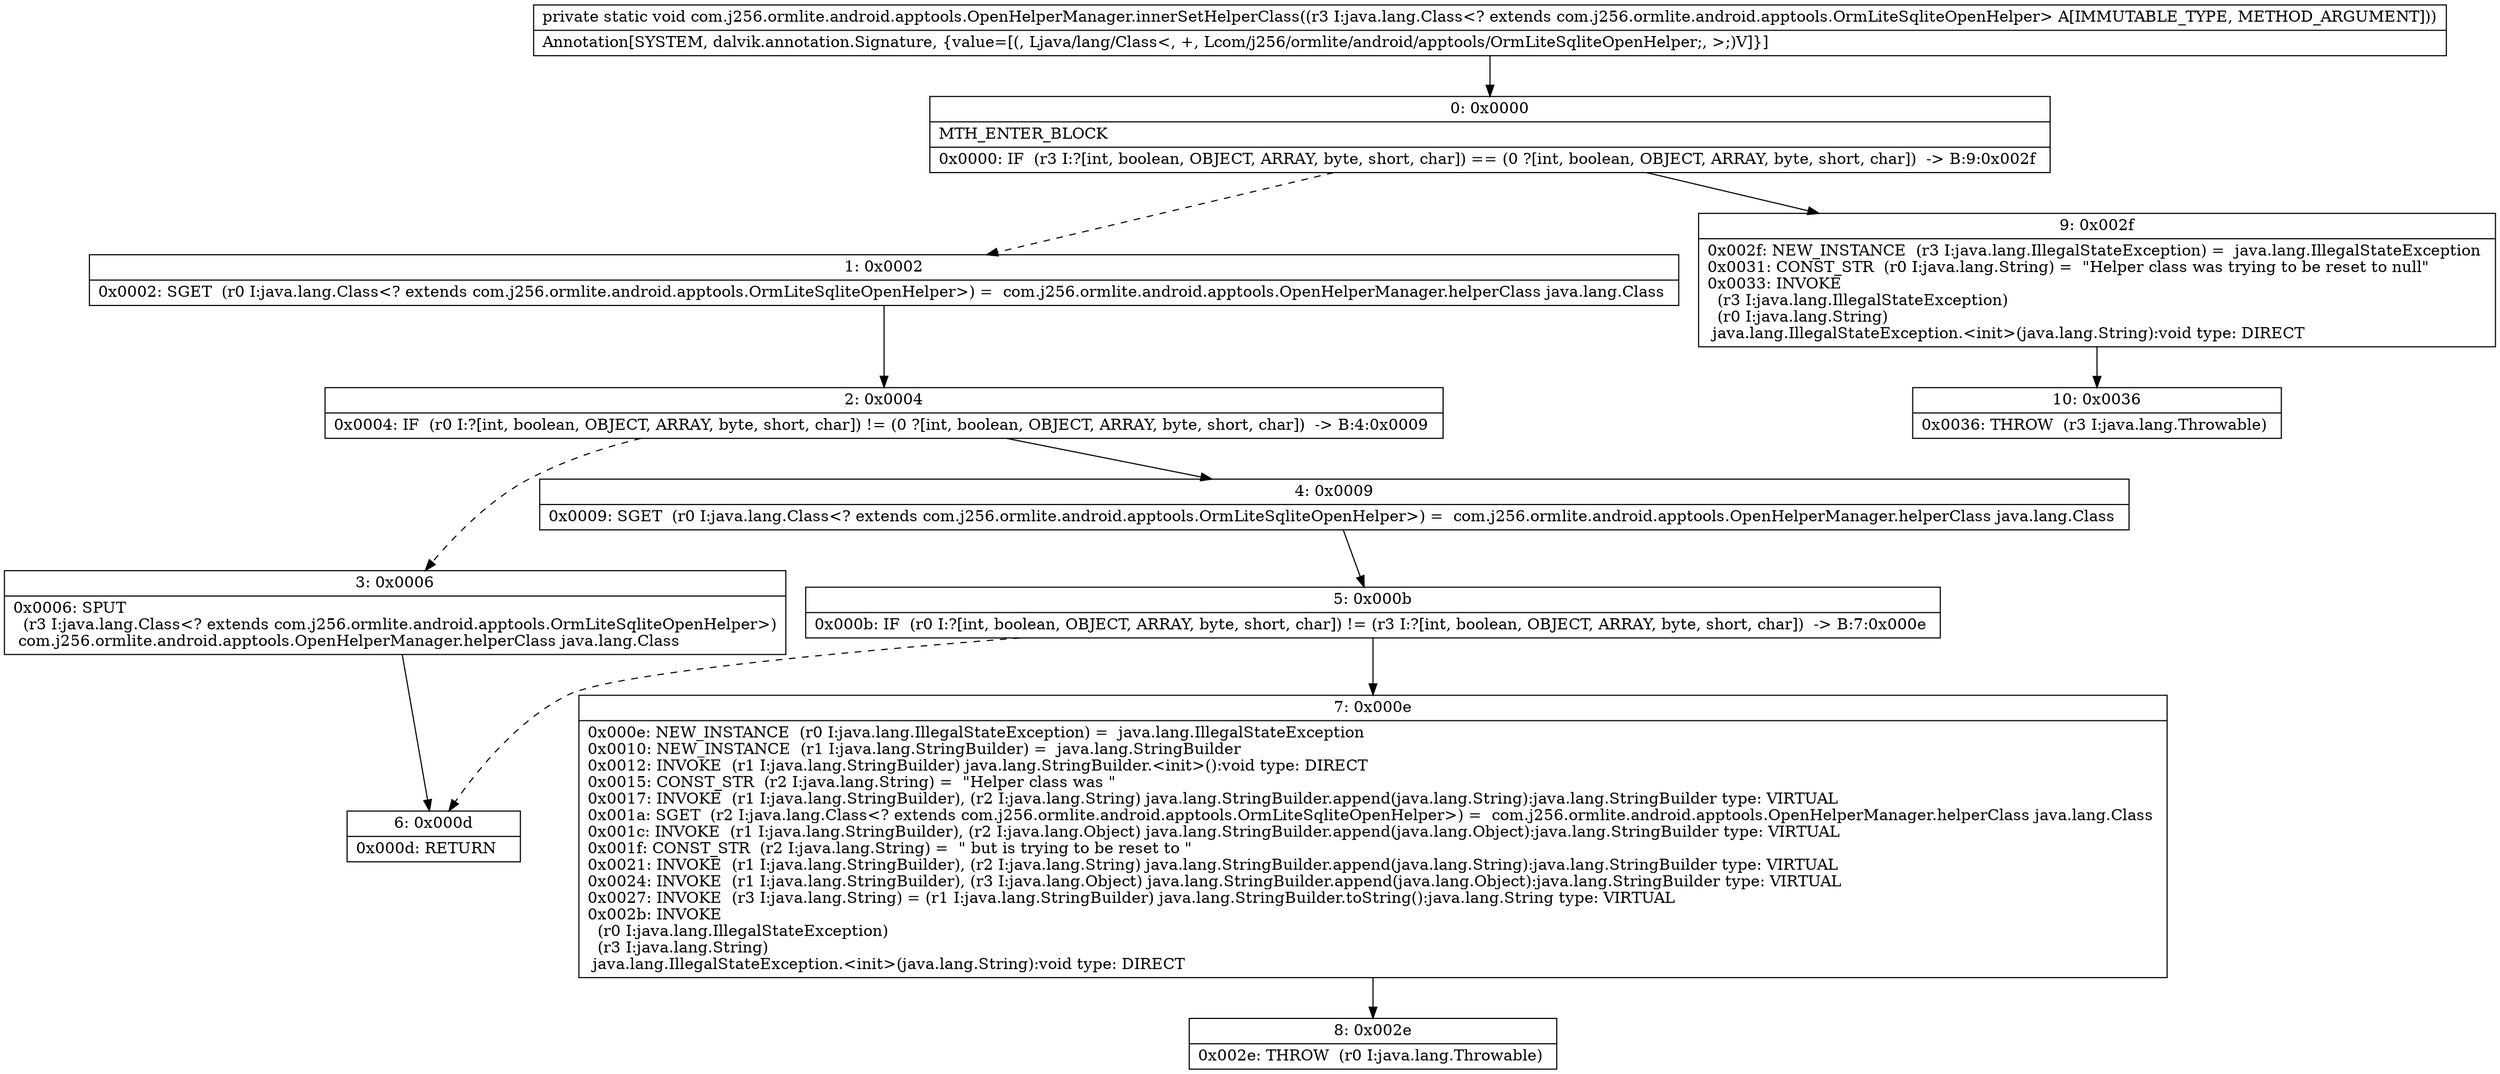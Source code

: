 digraph "CFG forcom.j256.ormlite.android.apptools.OpenHelperManager.innerSetHelperClass(Ljava\/lang\/Class;)V" {
Node_0 [shape=record,label="{0\:\ 0x0000|MTH_ENTER_BLOCK\l|0x0000: IF  (r3 I:?[int, boolean, OBJECT, ARRAY, byte, short, char]) == (0 ?[int, boolean, OBJECT, ARRAY, byte, short, char])  \-\> B:9:0x002f \l}"];
Node_1 [shape=record,label="{1\:\ 0x0002|0x0002: SGET  (r0 I:java.lang.Class\<? extends com.j256.ormlite.android.apptools.OrmLiteSqliteOpenHelper\>) =  com.j256.ormlite.android.apptools.OpenHelperManager.helperClass java.lang.Class \l}"];
Node_2 [shape=record,label="{2\:\ 0x0004|0x0004: IF  (r0 I:?[int, boolean, OBJECT, ARRAY, byte, short, char]) != (0 ?[int, boolean, OBJECT, ARRAY, byte, short, char])  \-\> B:4:0x0009 \l}"];
Node_3 [shape=record,label="{3\:\ 0x0006|0x0006: SPUT  \l  (r3 I:java.lang.Class\<? extends com.j256.ormlite.android.apptools.OrmLiteSqliteOpenHelper\>)\l com.j256.ormlite.android.apptools.OpenHelperManager.helperClass java.lang.Class \l}"];
Node_4 [shape=record,label="{4\:\ 0x0009|0x0009: SGET  (r0 I:java.lang.Class\<? extends com.j256.ormlite.android.apptools.OrmLiteSqliteOpenHelper\>) =  com.j256.ormlite.android.apptools.OpenHelperManager.helperClass java.lang.Class \l}"];
Node_5 [shape=record,label="{5\:\ 0x000b|0x000b: IF  (r0 I:?[int, boolean, OBJECT, ARRAY, byte, short, char]) != (r3 I:?[int, boolean, OBJECT, ARRAY, byte, short, char])  \-\> B:7:0x000e \l}"];
Node_6 [shape=record,label="{6\:\ 0x000d|0x000d: RETURN   \l}"];
Node_7 [shape=record,label="{7\:\ 0x000e|0x000e: NEW_INSTANCE  (r0 I:java.lang.IllegalStateException) =  java.lang.IllegalStateException \l0x0010: NEW_INSTANCE  (r1 I:java.lang.StringBuilder) =  java.lang.StringBuilder \l0x0012: INVOKE  (r1 I:java.lang.StringBuilder) java.lang.StringBuilder.\<init\>():void type: DIRECT \l0x0015: CONST_STR  (r2 I:java.lang.String) =  \"Helper class was \" \l0x0017: INVOKE  (r1 I:java.lang.StringBuilder), (r2 I:java.lang.String) java.lang.StringBuilder.append(java.lang.String):java.lang.StringBuilder type: VIRTUAL \l0x001a: SGET  (r2 I:java.lang.Class\<? extends com.j256.ormlite.android.apptools.OrmLiteSqliteOpenHelper\>) =  com.j256.ormlite.android.apptools.OpenHelperManager.helperClass java.lang.Class \l0x001c: INVOKE  (r1 I:java.lang.StringBuilder), (r2 I:java.lang.Object) java.lang.StringBuilder.append(java.lang.Object):java.lang.StringBuilder type: VIRTUAL \l0x001f: CONST_STR  (r2 I:java.lang.String) =  \" but is trying to be reset to \" \l0x0021: INVOKE  (r1 I:java.lang.StringBuilder), (r2 I:java.lang.String) java.lang.StringBuilder.append(java.lang.String):java.lang.StringBuilder type: VIRTUAL \l0x0024: INVOKE  (r1 I:java.lang.StringBuilder), (r3 I:java.lang.Object) java.lang.StringBuilder.append(java.lang.Object):java.lang.StringBuilder type: VIRTUAL \l0x0027: INVOKE  (r3 I:java.lang.String) = (r1 I:java.lang.StringBuilder) java.lang.StringBuilder.toString():java.lang.String type: VIRTUAL \l0x002b: INVOKE  \l  (r0 I:java.lang.IllegalStateException)\l  (r3 I:java.lang.String)\l java.lang.IllegalStateException.\<init\>(java.lang.String):void type: DIRECT \l}"];
Node_8 [shape=record,label="{8\:\ 0x002e|0x002e: THROW  (r0 I:java.lang.Throwable) \l}"];
Node_9 [shape=record,label="{9\:\ 0x002f|0x002f: NEW_INSTANCE  (r3 I:java.lang.IllegalStateException) =  java.lang.IllegalStateException \l0x0031: CONST_STR  (r0 I:java.lang.String) =  \"Helper class was trying to be reset to null\" \l0x0033: INVOKE  \l  (r3 I:java.lang.IllegalStateException)\l  (r0 I:java.lang.String)\l java.lang.IllegalStateException.\<init\>(java.lang.String):void type: DIRECT \l}"];
Node_10 [shape=record,label="{10\:\ 0x0036|0x0036: THROW  (r3 I:java.lang.Throwable) \l}"];
MethodNode[shape=record,label="{private static void com.j256.ormlite.android.apptools.OpenHelperManager.innerSetHelperClass((r3 I:java.lang.Class\<? extends com.j256.ormlite.android.apptools.OrmLiteSqliteOpenHelper\> A[IMMUTABLE_TYPE, METHOD_ARGUMENT]))  | Annotation[SYSTEM, dalvik.annotation.Signature, \{value=[(, Ljava\/lang\/Class\<, +, Lcom\/j256\/ormlite\/android\/apptools\/OrmLiteSqliteOpenHelper;, \>;)V]\}]\l}"];
MethodNode -> Node_0;
Node_0 -> Node_1[style=dashed];
Node_0 -> Node_9;
Node_1 -> Node_2;
Node_2 -> Node_3[style=dashed];
Node_2 -> Node_4;
Node_3 -> Node_6;
Node_4 -> Node_5;
Node_5 -> Node_6[style=dashed];
Node_5 -> Node_7;
Node_7 -> Node_8;
Node_9 -> Node_10;
}

